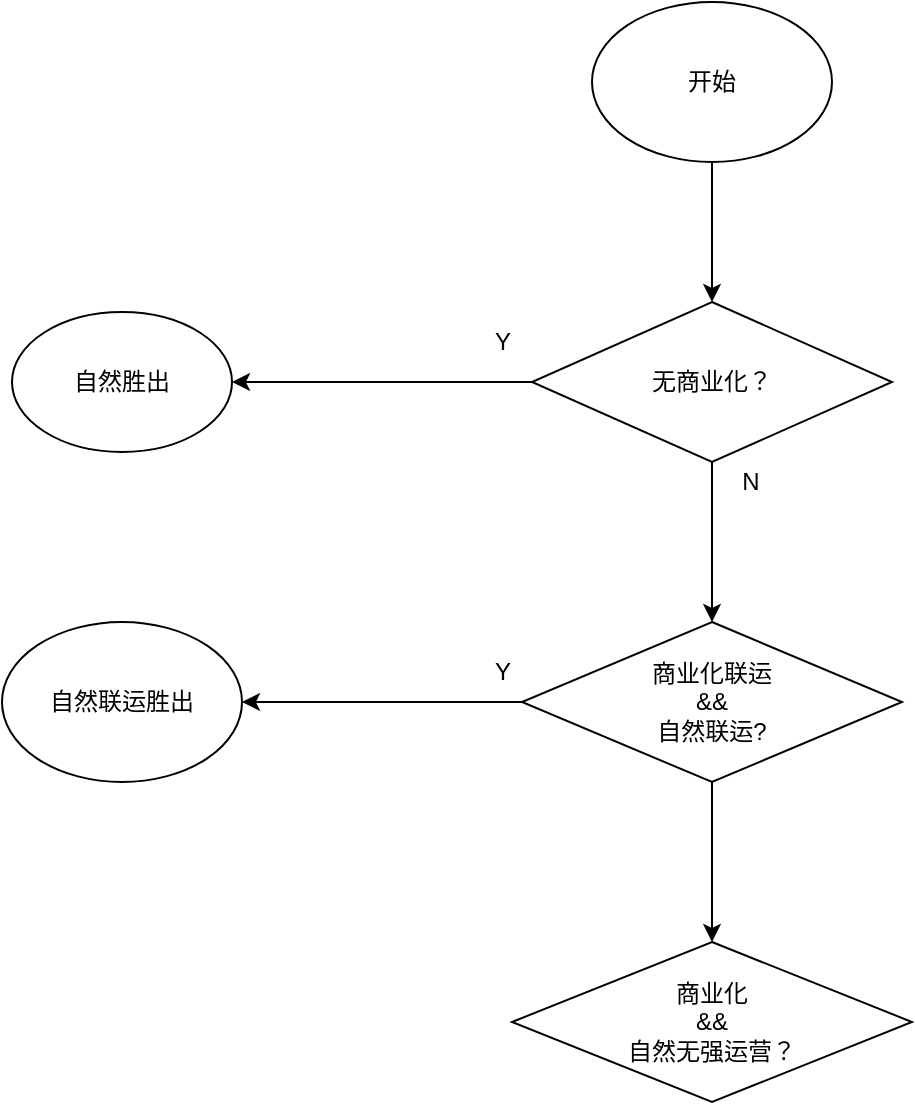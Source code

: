 <mxfile version="24.7.7">
  <diagram name="第 1 页" id="HVctTstOVXDaHSwUmRFw">
    <mxGraphModel dx="1434" dy="758" grid="1" gridSize="10" guides="1" tooltips="1" connect="1" arrows="1" fold="1" page="1" pageScale="1" pageWidth="827" pageHeight="1169" math="0" shadow="0">
      <root>
        <mxCell id="0" />
        <mxCell id="1" parent="0" />
        <mxCell id="FYOJllrjulyDy6syuC7D-8" value="" style="edgeStyle=orthogonalEdgeStyle;rounded=0;orthogonalLoop=1;jettySize=auto;html=1;" edge="1" parent="1" source="FYOJllrjulyDy6syuC7D-2" target="FYOJllrjulyDy6syuC7D-7">
          <mxGeometry relative="1" as="geometry" />
        </mxCell>
        <mxCell id="FYOJllrjulyDy6syuC7D-2" value="开始" style="ellipse;whiteSpace=wrap;html=1;" vertex="1" parent="1">
          <mxGeometry x="350" y="100" width="120" height="80" as="geometry" />
        </mxCell>
        <mxCell id="FYOJllrjulyDy6syuC7D-10" value="" style="edgeStyle=orthogonalEdgeStyle;rounded=0;orthogonalLoop=1;jettySize=auto;html=1;" edge="1" parent="1" source="FYOJllrjulyDy6syuC7D-7" target="FYOJllrjulyDy6syuC7D-9">
          <mxGeometry relative="1" as="geometry" />
        </mxCell>
        <mxCell id="FYOJllrjulyDy6syuC7D-12" value="" style="edgeStyle=orthogonalEdgeStyle;rounded=0;orthogonalLoop=1;jettySize=auto;html=1;" edge="1" parent="1" source="FYOJllrjulyDy6syuC7D-7" target="FYOJllrjulyDy6syuC7D-11">
          <mxGeometry relative="1" as="geometry" />
        </mxCell>
        <mxCell id="FYOJllrjulyDy6syuC7D-7" value="无商业化？" style="rhombus;whiteSpace=wrap;html=1;" vertex="1" parent="1">
          <mxGeometry x="320" y="250" width="180" height="80" as="geometry" />
        </mxCell>
        <mxCell id="FYOJllrjulyDy6syuC7D-9" value="自然胜出" style="ellipse;whiteSpace=wrap;html=1;" vertex="1" parent="1">
          <mxGeometry x="60" y="255" width="110" height="70" as="geometry" />
        </mxCell>
        <mxCell id="FYOJllrjulyDy6syuC7D-14" value="" style="edgeStyle=orthogonalEdgeStyle;rounded=0;orthogonalLoop=1;jettySize=auto;html=1;" edge="1" parent="1" source="FYOJllrjulyDy6syuC7D-11" target="FYOJllrjulyDy6syuC7D-13">
          <mxGeometry relative="1" as="geometry" />
        </mxCell>
        <mxCell id="FYOJllrjulyDy6syuC7D-19" value="" style="edgeStyle=orthogonalEdgeStyle;rounded=0;orthogonalLoop=1;jettySize=auto;html=1;" edge="1" parent="1" source="FYOJllrjulyDy6syuC7D-11" target="FYOJllrjulyDy6syuC7D-18">
          <mxGeometry relative="1" as="geometry" />
        </mxCell>
        <mxCell id="FYOJllrjulyDy6syuC7D-11" value="商业化联运&lt;br&gt;&amp;amp;&amp;amp;&lt;br&gt;自然联运?" style="rhombus;whiteSpace=wrap;html=1;" vertex="1" parent="1">
          <mxGeometry x="315" y="410" width="190" height="80" as="geometry" />
        </mxCell>
        <mxCell id="FYOJllrjulyDy6syuC7D-13" value="自然联运胜出" style="ellipse;whiteSpace=wrap;html=1;" vertex="1" parent="1">
          <mxGeometry x="55" y="410" width="120" height="80" as="geometry" />
        </mxCell>
        <mxCell id="FYOJllrjulyDy6syuC7D-15" value="Y" style="text;html=1;align=center;verticalAlign=middle;resizable=0;points=[];autosize=1;strokeColor=none;fillColor=none;" vertex="1" parent="1">
          <mxGeometry x="290" y="255" width="30" height="30" as="geometry" />
        </mxCell>
        <mxCell id="FYOJllrjulyDy6syuC7D-16" value="Y" style="text;html=1;align=center;verticalAlign=middle;resizable=0;points=[];autosize=1;strokeColor=none;fillColor=none;" vertex="1" parent="1">
          <mxGeometry x="290" y="420" width="30" height="30" as="geometry" />
        </mxCell>
        <mxCell id="FYOJllrjulyDy6syuC7D-17" value="N" style="text;html=1;align=center;verticalAlign=middle;resizable=0;points=[];autosize=1;strokeColor=none;fillColor=none;" vertex="1" parent="1">
          <mxGeometry x="414" y="325" width="30" height="30" as="geometry" />
        </mxCell>
        <mxCell id="FYOJllrjulyDy6syuC7D-18" value="商业化&lt;br&gt;&amp;amp;&amp;amp;&lt;br&gt;自然无强运营？" style="rhombus;whiteSpace=wrap;html=1;" vertex="1" parent="1">
          <mxGeometry x="310" y="570" width="200" height="80" as="geometry" />
        </mxCell>
      </root>
    </mxGraphModel>
  </diagram>
</mxfile>

